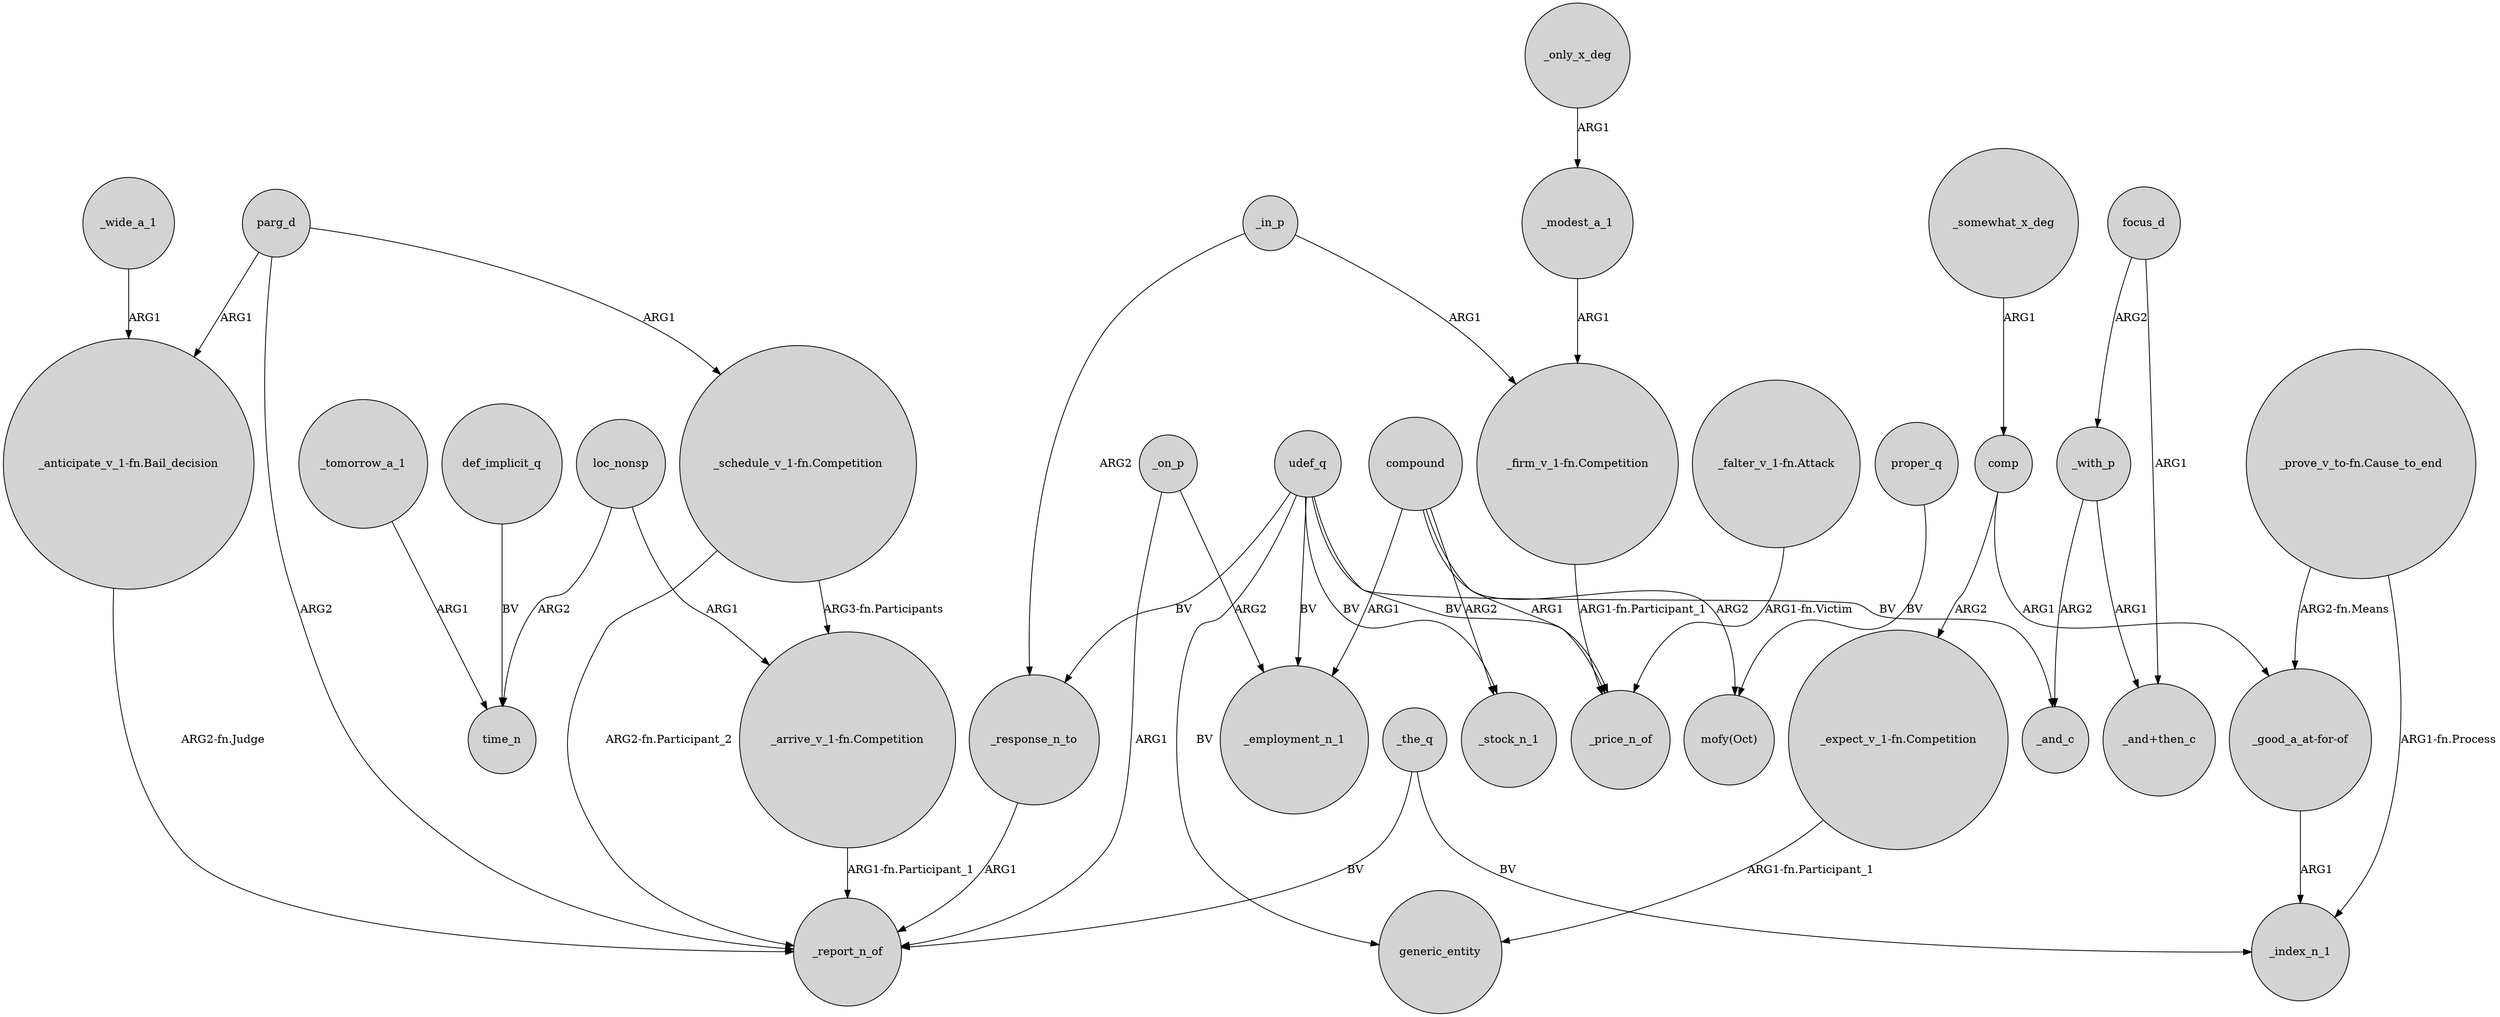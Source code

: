 digraph {
	node [shape=circle style=filled]
	parg_d -> "_anticipate_v_1-fn.Bail_decision" [label=ARG1]
	comp -> "_expect_v_1-fn.Competition" [label=ARG2]
	_somewhat_x_deg -> comp [label=ARG1]
	"_prove_v_to-fn.Cause_to_end" -> _index_n_1 [label="ARG1-fn.Process"]
	loc_nonsp -> "_arrive_v_1-fn.Competition" [label=ARG1]
	focus_d -> _with_p [label=ARG2]
	_on_p -> _employment_n_1 [label=ARG2]
	udef_q -> _employment_n_1 [label=BV]
	udef_q -> _price_n_of [label=BV]
	parg_d -> "_schedule_v_1-fn.Competition" [label=ARG1]
	_the_q -> _report_n_of [label=BV]
	_modest_a_1 -> "_firm_v_1-fn.Competition" [label=ARG1]
	"_schedule_v_1-fn.Competition" -> _report_n_of [label="ARG2-fn.Participant_2"]
	_on_p -> _report_n_of [label=ARG1]
	_the_q -> _index_n_1 [label=BV]
	udef_q -> _and_c [label=BV]
	_response_n_to -> _report_n_of [label=ARG1]
	_wide_a_1 -> "_anticipate_v_1-fn.Bail_decision" [label=ARG1]
	udef_q -> generic_entity [label=BV]
	"_arrive_v_1-fn.Competition" -> _report_n_of [label="ARG1-fn.Participant_1"]
	_only_x_deg -> _modest_a_1 [label=ARG1]
	udef_q -> _stock_n_1 [label=BV]
	_with_p -> "_and+then_c" [label=ARG1]
	"_expect_v_1-fn.Competition" -> generic_entity [label="ARG1-fn.Participant_1"]
	_with_p -> _and_c [label=ARG2]
	compound -> "mofy(Oct)" [label=ARG2]
	compound -> _stock_n_1 [label=ARG2]
	"_firm_v_1-fn.Competition" -> _price_n_of [label="ARG1-fn.Participant_1"]
	"_schedule_v_1-fn.Competition" -> "_arrive_v_1-fn.Competition" [label="ARG3-fn.Participants"]
	_in_p -> "_firm_v_1-fn.Competition" [label=ARG1]
	parg_d -> _report_n_of [label=ARG2]
	_tomorrow_a_1 -> time_n [label=ARG1]
	proper_q -> "mofy(Oct)" [label=BV]
	focus_d -> "_and+then_c" [label=ARG1]
	loc_nonsp -> time_n [label=ARG2]
	udef_q -> _response_n_to [label=BV]
	"_anticipate_v_1-fn.Bail_decision" -> _report_n_of [label="ARG2-fn.Judge"]
	comp -> "_good_a_at-for-of" [label=ARG1]
	compound -> _price_n_of [label=ARG1]
	compound -> _employment_n_1 [label=ARG1]
	"_good_a_at-for-of" -> _index_n_1 [label=ARG1]
	def_implicit_q -> time_n [label=BV]
	"_prove_v_to-fn.Cause_to_end" -> "_good_a_at-for-of" [label="ARG2-fn.Means"]
	_in_p -> _response_n_to [label=ARG2]
	"_falter_v_1-fn.Attack" -> _price_n_of [label="ARG1-fn.Victim"]
}
